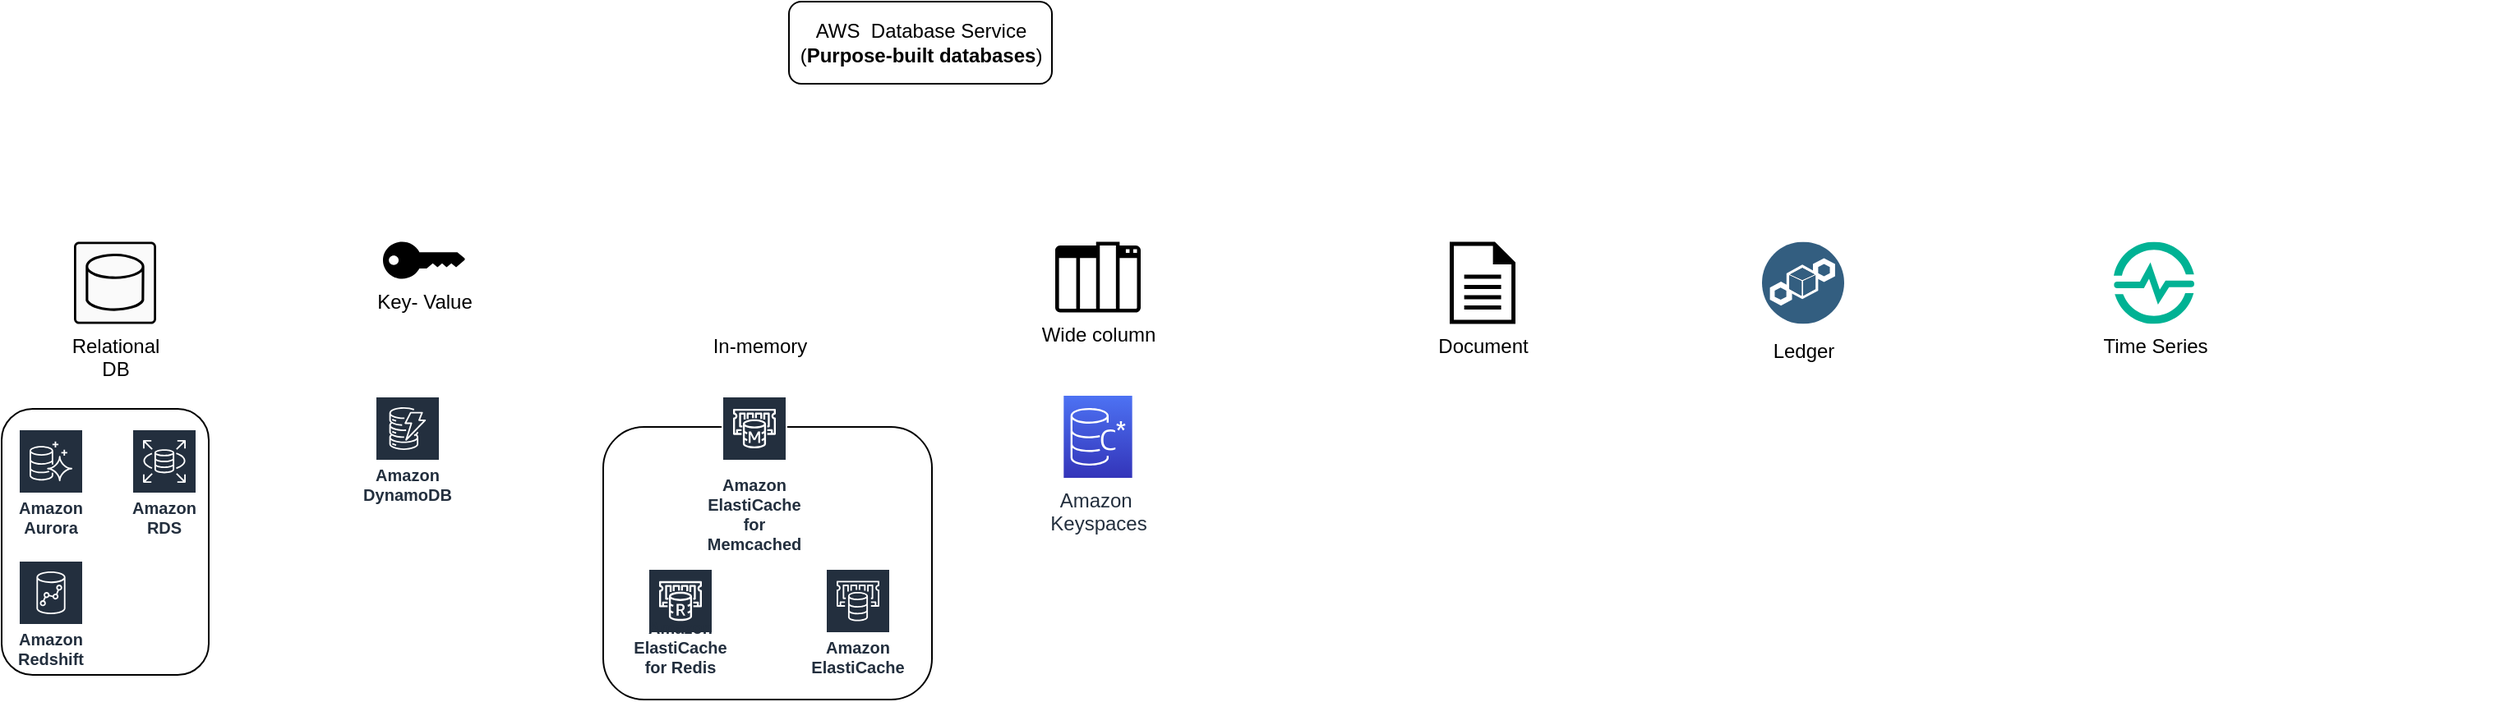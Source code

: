 <mxfile version="20.2.3" type="github"><diagram id="uSPIYPefB3MRxi7j6vQ_" name="Page-1"><mxGraphModel dx="1211" dy="734" grid="1" gridSize="10" guides="1" tooltips="1" connect="1" arrows="1" fold="1" page="1" pageScale="1" pageWidth="1654" pageHeight="1169" math="0" shadow="0"><root><mxCell id="0"/><mxCell id="1" parent="0"/><mxCell id="pxv3xzFt327UOerhejlW-21" value="" style="rounded=1;whiteSpace=wrap;html=1;fontColor=#000000;strokeColor=#000000;fillColor=none;" vertex="1" parent="1"><mxGeometry x="397" y="299" width="200" height="166" as="geometry"/></mxCell><mxCell id="pxv3xzFt327UOerhejlW-1" value="" style="rounded=1;whiteSpace=wrap;html=1;fillColor=none;" vertex="1" parent="1"><mxGeometry x="510" y="40" width="160" height="50" as="geometry"/></mxCell><mxCell id="pxv3xzFt327UOerhejlW-2" value="AWS&amp;nbsp; Database Service&lt;br&gt;(&lt;b&gt;Purpose-built databases&lt;/b&gt;)" style="text;html=1;align=center;verticalAlign=middle;resizable=0;points=[];autosize=1;strokeColor=none;fillColor=none;" vertex="1" parent="1"><mxGeometry x="505" y="45" width="170" height="40" as="geometry"/></mxCell><mxCell id="pxv3xzFt327UOerhejlW-4" value="Relational&lt;br&gt;DB" style="sketch=0;points=[[0.015,0.015,0],[0.985,0.015,0],[0.985,0.985,0],[0.015,0.985,0],[0.25,0,0],[0.5,0,0],[0.75,0,0],[1,0.25,0],[1,0.5,0],[1,0.75,0],[0.75,1,0],[0.5,1,0],[0.25,1,0],[0,0.75,0],[0,0.5,0],[0,0.25,0]];verticalLabelPosition=bottom;html=1;verticalAlign=top;aspect=fixed;align=center;pointerEvents=1;shape=mxgraph.cisco19.rect;prIcon=database_relational;fillColor=#FAFAFA;strokeColor=#000000;" vertex="1" parent="1"><mxGeometry x="75" y="186.25" width="50" height="50" as="geometry"/></mxCell><mxCell id="pxv3xzFt327UOerhejlW-5" value="Key- Value" style="points=[[0,0.5,0],[0.24,0,0],[0.5,0.28,0],[0.995,0.475,0],[0.5,0.72,0],[0.24,1,0]];verticalLabelPosition=bottom;sketch=0;html=1;verticalAlign=top;aspect=fixed;align=center;pointerEvents=1;shape=mxgraph.cisco19.key;fillColor=#000000;strokeColor=none;" vertex="1" parent="1"><mxGeometry x="263" y="186.25" width="50" height="22.5" as="geometry"/></mxCell><mxCell id="pxv3xzFt327UOerhejlW-7" value="In-memory" style="shape=image;html=1;verticalAlign=top;verticalLabelPosition=bottom;labelBackgroundColor=#ffffff;imageAspect=0;aspect=fixed;image=https://cdn1.iconfinder.com/data/icons/cloud-72/64/ram-memory-storage-cloud-infrastructure-virtual-server-128.png;strokeColor=#000000;fillColor=#000000;" vertex="1" parent="1"><mxGeometry x="467" y="186.25" width="50" height="50" as="geometry"/></mxCell><mxCell id="pxv3xzFt327UOerhejlW-8" value="Document" style="sketch=0;aspect=fixed;pointerEvents=1;shadow=0;dashed=0;html=1;strokeColor=none;labelPosition=center;verticalLabelPosition=bottom;verticalAlign=top;align=center;fillColor=#000000;shape=mxgraph.mscae.enterprise.document" vertex="1" parent="1"><mxGeometry x="912" y="186.25" width="40" height="50" as="geometry"/></mxCell><mxCell id="pxv3xzFt327UOerhejlW-9" value="Ledger" style="aspect=fixed;perimeter=ellipsePerimeter;html=1;align=center;shadow=0;dashed=0;fontColor=#000000;labelBackgroundColor=#ffffff;fontSize=12;spacingTop=3;image;image=img/lib/ibm/blockchain/ledger.svg;strokeColor=#000000;fillColor=#000000;" vertex="1" parent="1"><mxGeometry x="1102" y="186.25" width="50" height="50" as="geometry"/></mxCell><mxCell id="pxv3xzFt327UOerhejlW-11" value="Time Series" style="sketch=0;aspect=fixed;html=1;points=[];align=center;image;fontSize=12;image=img/lib/mscae/Time_Series_Insights_environments.svg;fontColor=#000000;strokeColor=#000000;fillColor=#000000;" vertex="1" parent="1"><mxGeometry x="1316" y="186.25" width="49" height="50" as="geometry"/></mxCell><mxCell id="pxv3xzFt327UOerhejlW-12" value="Wide column" style="sketch=0;pointerEvents=1;shadow=0;dashed=0;html=1;strokeColor=none;fillColor=#000000;labelPosition=center;verticalLabelPosition=bottom;verticalAlign=top;outlineConnect=0;align=center;shape=mxgraph.office.concepts.column;fontColor=#000000;" vertex="1" parent="1"><mxGeometry x="672" y="186.25" width="52" height="43" as="geometry"/></mxCell><mxCell id="pxv3xzFt327UOerhejlW-13" value="" style="shape=image;html=1;verticalAlign=top;verticalLabelPosition=bottom;labelBackgroundColor=#ffffff;imageAspect=0;aspect=fixed;image=https://cdn4.iconfinder.com/data/icons/evil-icons-user-interface/64/share-128.png;fontColor=#000000;strokeColor=#000000;fillColor=#000000;" vertex="1" parent="1"><mxGeometry x="1500" y="186.25" width="50" height="50" as="geometry"/></mxCell><mxCell id="pxv3xzFt327UOerhejlW-14" value="Amazon&#10;Aurora" style="sketch=0;outlineConnect=0;fontColor=#232F3E;gradientColor=none;strokeColor=#ffffff;fillColor=#232F3E;dashed=0;verticalLabelPosition=middle;verticalAlign=bottom;align=center;html=1;whiteSpace=wrap;fontSize=10;fontStyle=1;spacing=3;shape=mxgraph.aws4.productIcon;prIcon=mxgraph.aws4.aurora;" vertex="1" parent="1"><mxGeometry x="41" y="300" width="40" height="70" as="geometry"/></mxCell><mxCell id="pxv3xzFt327UOerhejlW-15" value="Amazon RDS" style="sketch=0;outlineConnect=0;fontColor=#232F3E;gradientColor=none;strokeColor=#ffffff;fillColor=#232F3E;dashed=0;verticalLabelPosition=middle;verticalAlign=bottom;align=center;html=1;whiteSpace=wrap;fontSize=10;fontStyle=1;spacing=3;shape=mxgraph.aws4.productIcon;prIcon=mxgraph.aws4.rds;" vertex="1" parent="1"><mxGeometry x="110" y="300" width="40" height="70" as="geometry"/></mxCell><mxCell id="pxv3xzFt327UOerhejlW-16" value="Amazon Redshift" style="sketch=0;outlineConnect=0;fontColor=#232F3E;gradientColor=none;strokeColor=#ffffff;fillColor=#232F3E;dashed=0;verticalLabelPosition=middle;verticalAlign=bottom;align=center;html=1;whiteSpace=wrap;fontSize=10;fontStyle=1;spacing=3;shape=mxgraph.aws4.productIcon;prIcon=mxgraph.aws4.redshift;" vertex="1" parent="1"><mxGeometry x="41" y="380" width="40" height="70" as="geometry"/></mxCell><mxCell id="pxv3xzFt327UOerhejlW-17" value="Amazon DynamoDB" style="sketch=0;outlineConnect=0;fontColor=#232F3E;gradientColor=none;strokeColor=#ffffff;fillColor=#232F3E;dashed=0;verticalLabelPosition=middle;verticalAlign=bottom;align=center;html=1;whiteSpace=wrap;fontSize=10;fontStyle=1;spacing=3;shape=mxgraph.aws4.productIcon;prIcon=mxgraph.aws4.dynamodb;" vertex="1" parent="1"><mxGeometry x="258" y="280" width="40" height="70" as="geometry"/></mxCell><mxCell id="pxv3xzFt327UOerhejlW-18" value="Amazon ElastiCache for Redis" style="sketch=0;outlineConnect=0;fontColor=#232F3E;gradientColor=none;strokeColor=#ffffff;fillColor=#232F3E;dashed=0;verticalLabelPosition=middle;verticalAlign=bottom;align=center;html=1;whiteSpace=wrap;fontSize=10;fontStyle=1;spacing=3;shape=mxgraph.aws4.productIcon;prIcon=mxgraph.aws4.elasticache_for_redis;" vertex="1" parent="1"><mxGeometry x="424" y="385" width="40" height="70" as="geometry"/></mxCell><mxCell id="pxv3xzFt327UOerhejlW-20" value="Amazon ElastiCache" style="sketch=0;outlineConnect=0;fontColor=#232F3E;gradientColor=none;strokeColor=#ffffff;fillColor=#232F3E;dashed=0;verticalLabelPosition=middle;verticalAlign=bottom;align=center;html=1;whiteSpace=wrap;fontSize=10;fontStyle=1;spacing=3;shape=mxgraph.aws4.productIcon;prIcon=mxgraph.aws4.elasticache;" vertex="1" parent="1"><mxGeometry x="532" y="385" width="40" height="70" as="geometry"/></mxCell><mxCell id="pxv3xzFt327UOerhejlW-19" value="Amazon ElastiCache for Memcached" style="sketch=0;outlineConnect=0;fontColor=#232F3E;gradientColor=none;strokeColor=#ffffff;fillColor=#232F3E;dashed=0;verticalLabelPosition=middle;verticalAlign=bottom;align=center;html=1;whiteSpace=wrap;fontSize=10;fontStyle=1;spacing=3;shape=mxgraph.aws4.productIcon;prIcon=mxgraph.aws4.elasticache_for_memcached;" vertex="1" parent="1"><mxGeometry x="469" y="280" width="40" height="100" as="geometry"/></mxCell><mxCell id="pxv3xzFt327UOerhejlW-22" value="" style="rounded=1;whiteSpace=wrap;html=1;fontColor=#000000;strokeColor=#000000;fillColor=none;" vertex="1" parent="1"><mxGeometry x="31" y="288" width="126" height="162" as="geometry"/></mxCell><mxCell id="pxv3xzFt327UOerhejlW-23" value="Amazon&amp;nbsp;&lt;br&gt;Keyspaces" style="sketch=0;points=[[0,0,0],[0.25,0,0],[0.5,0,0],[0.75,0,0],[1,0,0],[0,1,0],[0.25,1,0],[0.5,1,0],[0.75,1,0],[1,1,0],[0,0.25,0],[0,0.5,0],[0,0.75,0],[1,0.25,0],[1,0.5,0],[1,0.75,0]];outlineConnect=0;fontColor=#232F3E;gradientColor=#4D72F3;gradientDirection=north;fillColor=#3334B9;strokeColor=#ffffff;dashed=0;verticalLabelPosition=bottom;verticalAlign=top;align=center;html=1;fontSize=12;fontStyle=0;shape=mxgraph.aws4.resourceIcon;resIcon=mxgraph.aws4.managed_apache_cassandra_service;aspect=fixed;" vertex="1" parent="1"><mxGeometry x="677.16" y="280" width="41.67" height="50" as="geometry"/></mxCell></root></mxGraphModel></diagram></mxfile>